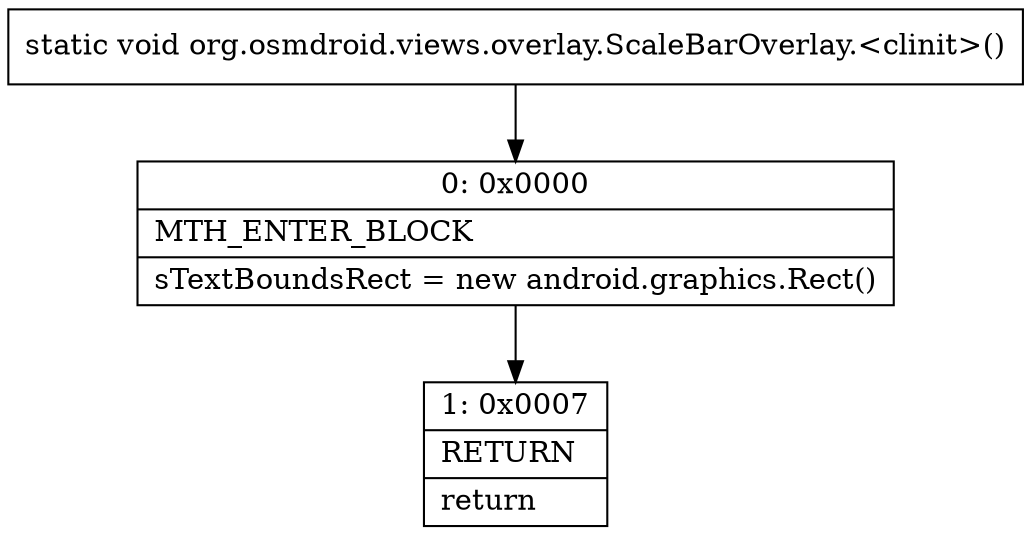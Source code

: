 digraph "CFG fororg.osmdroid.views.overlay.ScaleBarOverlay.\<clinit\>()V" {
Node_0 [shape=record,label="{0\:\ 0x0000|MTH_ENTER_BLOCK\l|sTextBoundsRect = new android.graphics.Rect()\l}"];
Node_1 [shape=record,label="{1\:\ 0x0007|RETURN\l|return\l}"];
MethodNode[shape=record,label="{static void org.osmdroid.views.overlay.ScaleBarOverlay.\<clinit\>() }"];
MethodNode -> Node_0;
Node_0 -> Node_1;
}

